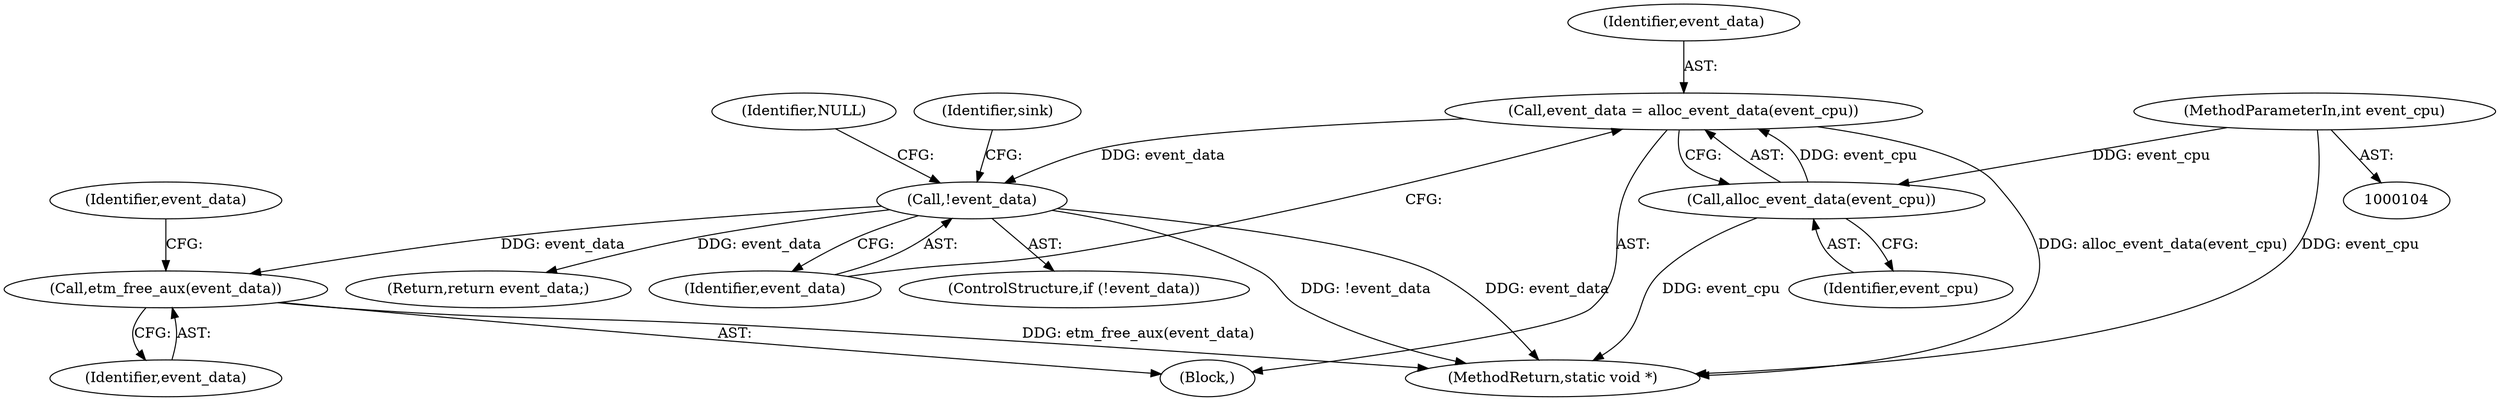 digraph "0_linux_f09444639099584bc4784dfcd85ada67c6f33e0f@API" {
"1000205" [label="(Call,etm_free_aux(event_data))"];
"1000122" [label="(Call,!event_data)"];
"1000117" [label="(Call,event_data = alloc_event_data(event_cpu))"];
"1000119" [label="(Call,alloc_event_data(event_cpu))"];
"1000105" [label="(MethodParameterIn,int event_cpu)"];
"1000205" [label="(Call,etm_free_aux(event_data))"];
"1000109" [label="(Block,)"];
"1000125" [label="(Identifier,NULL)"];
"1000117" [label="(Call,event_data = alloc_event_data(event_cpu))"];
"1000122" [label="(Call,!event_data)"];
"1000119" [label="(Call,alloc_event_data(event_cpu))"];
"1000208" [label="(Identifier,event_data)"];
"1000121" [label="(ControlStructure,if (!event_data))"];
"1000120" [label="(Identifier,event_cpu)"];
"1000202" [label="(Return,return event_data;)"];
"1000105" [label="(MethodParameterIn,int event_cpu)"];
"1000211" [label="(MethodReturn,static void *)"];
"1000206" [label="(Identifier,event_data)"];
"1000127" [label="(Identifier,sink)"];
"1000118" [label="(Identifier,event_data)"];
"1000123" [label="(Identifier,event_data)"];
"1000205" -> "1000109"  [label="AST: "];
"1000205" -> "1000206"  [label="CFG: "];
"1000206" -> "1000205"  [label="AST: "];
"1000208" -> "1000205"  [label="CFG: "];
"1000205" -> "1000211"  [label="DDG: etm_free_aux(event_data)"];
"1000122" -> "1000205"  [label="DDG: event_data"];
"1000122" -> "1000121"  [label="AST: "];
"1000122" -> "1000123"  [label="CFG: "];
"1000123" -> "1000122"  [label="AST: "];
"1000125" -> "1000122"  [label="CFG: "];
"1000127" -> "1000122"  [label="CFG: "];
"1000122" -> "1000211"  [label="DDG: !event_data"];
"1000122" -> "1000211"  [label="DDG: event_data"];
"1000117" -> "1000122"  [label="DDG: event_data"];
"1000122" -> "1000202"  [label="DDG: event_data"];
"1000117" -> "1000109"  [label="AST: "];
"1000117" -> "1000119"  [label="CFG: "];
"1000118" -> "1000117"  [label="AST: "];
"1000119" -> "1000117"  [label="AST: "];
"1000123" -> "1000117"  [label="CFG: "];
"1000117" -> "1000211"  [label="DDG: alloc_event_data(event_cpu)"];
"1000119" -> "1000117"  [label="DDG: event_cpu"];
"1000119" -> "1000120"  [label="CFG: "];
"1000120" -> "1000119"  [label="AST: "];
"1000119" -> "1000211"  [label="DDG: event_cpu"];
"1000105" -> "1000119"  [label="DDG: event_cpu"];
"1000105" -> "1000104"  [label="AST: "];
"1000105" -> "1000211"  [label="DDG: event_cpu"];
}
